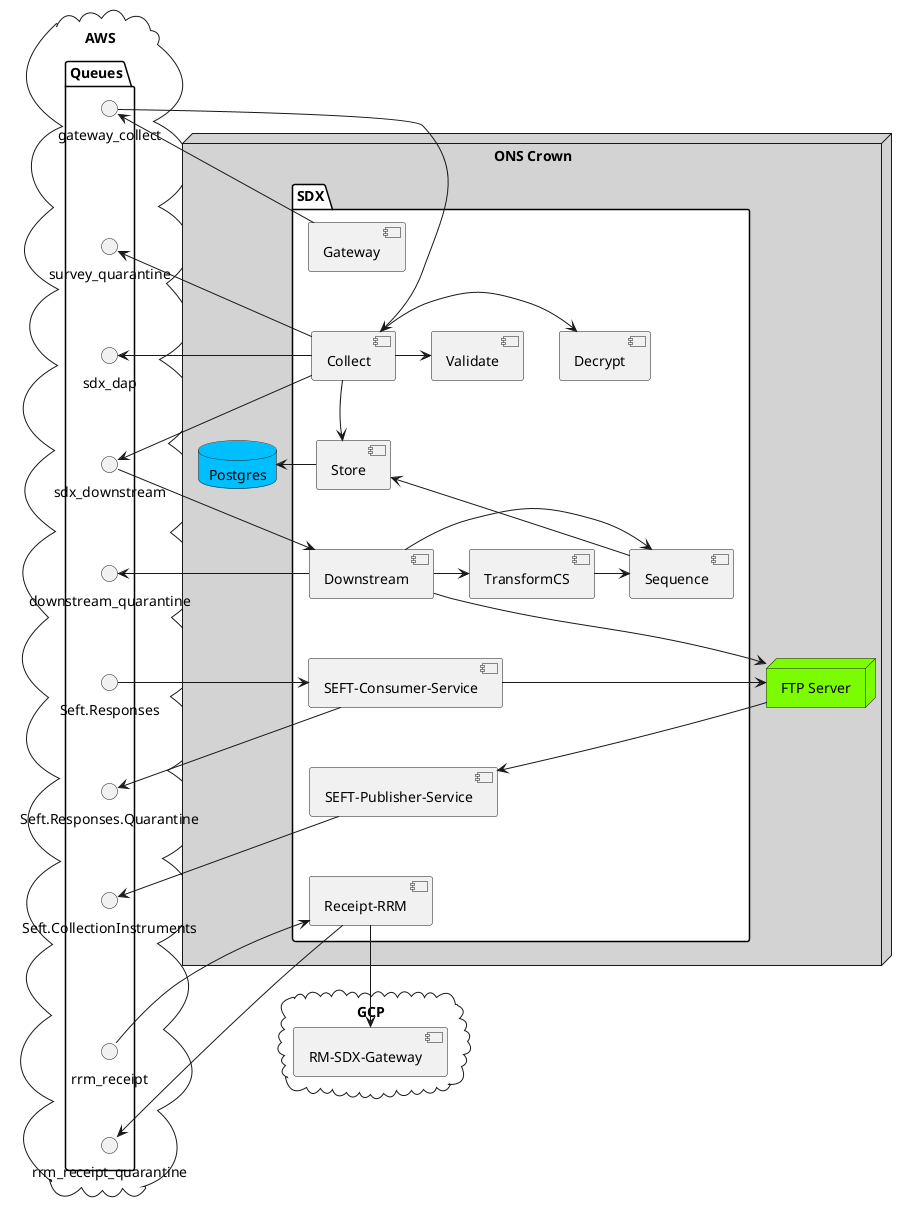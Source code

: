 @startuml

skinparam componentStyle uml2

cloud "AWS" {
    package Queues{
    () gateway_collect
    () survey_quarantine
    () sdx_downstream
    () downstream_quarantine
    () rrm_receipt
    () sdx_dap
    () rrm_receipt_quarantine
    () "Seft.CollectionInstruments"
    () "Seft.Responses"
    () "Seft.Responses.Quarantine"
    }
}

cloud "GCP" {
[RM-SDX-Gateway] as rmg
}

node "ONS Crown" #lightgrey{
    package "SDX" #white{
    [Gateway] as g
    [Collect] as c
    [Decrypt] as d
    [Validate] as v
    [Store] as st
    [Downstream] as ds
    [TransformCS] as t
    [Sequence] as seq
    [Receipt-RRM] as r
    [SEFT-Consumer-Service] as scs
    [SEFT-Publisher-Service] as sps
    }

    node "FTP Server" as ftp #LawnGreen{
    }
    database Postgres as pg #DeepSkyBlue{
    }
}

gateway_collect -[hidden]-> survey_quarantine
survey_quarantine -[hidden]-> sdx_dap
sdx_dap -[hidden]-> sdx_downstream
sdx_downstream -[hidden]-> downstream_quarantine
downstream_quarantine -[hidden]-> Seft.Responses
Seft.Responses -[hidden]-> Seft.Responses.Quarantine
Seft.Responses.Quarantine -[hidden]-> Seft.CollectionInstruments
Seft.CollectionInstruments -[hidden]-> rrm_receipt
rrm_receipt -[hidden]-> rrm_receipt_quarantine

g -[hidden]-> c
c -[hidden]-> st
st -[hidden]-> ds
ds -[hidden]-> scs
scs  -[hidden]-> sps
sps -[hidden]-> r

g -> gateway_collect
gateway_collect -> c
c -> survey_quarantine
c -> sdx_dap
c -> d
c -> v
c -> st
c -> sdx_downstream

sdx_downstream -> ds
ds -> downstream_quarantine
ds -> seq
ds -> t
t -> seq
seq -> st
st -r-> pg
ds -> ftp

Seft.Responses -> scs
scs -> Seft.Responses.Quarantine
scs -> ftp
ftp -> sps
sps -> Seft.CollectionInstruments

rrm_receipt -> r
r --> rmg
r -> rrm_receipt_quarantine

@enduml